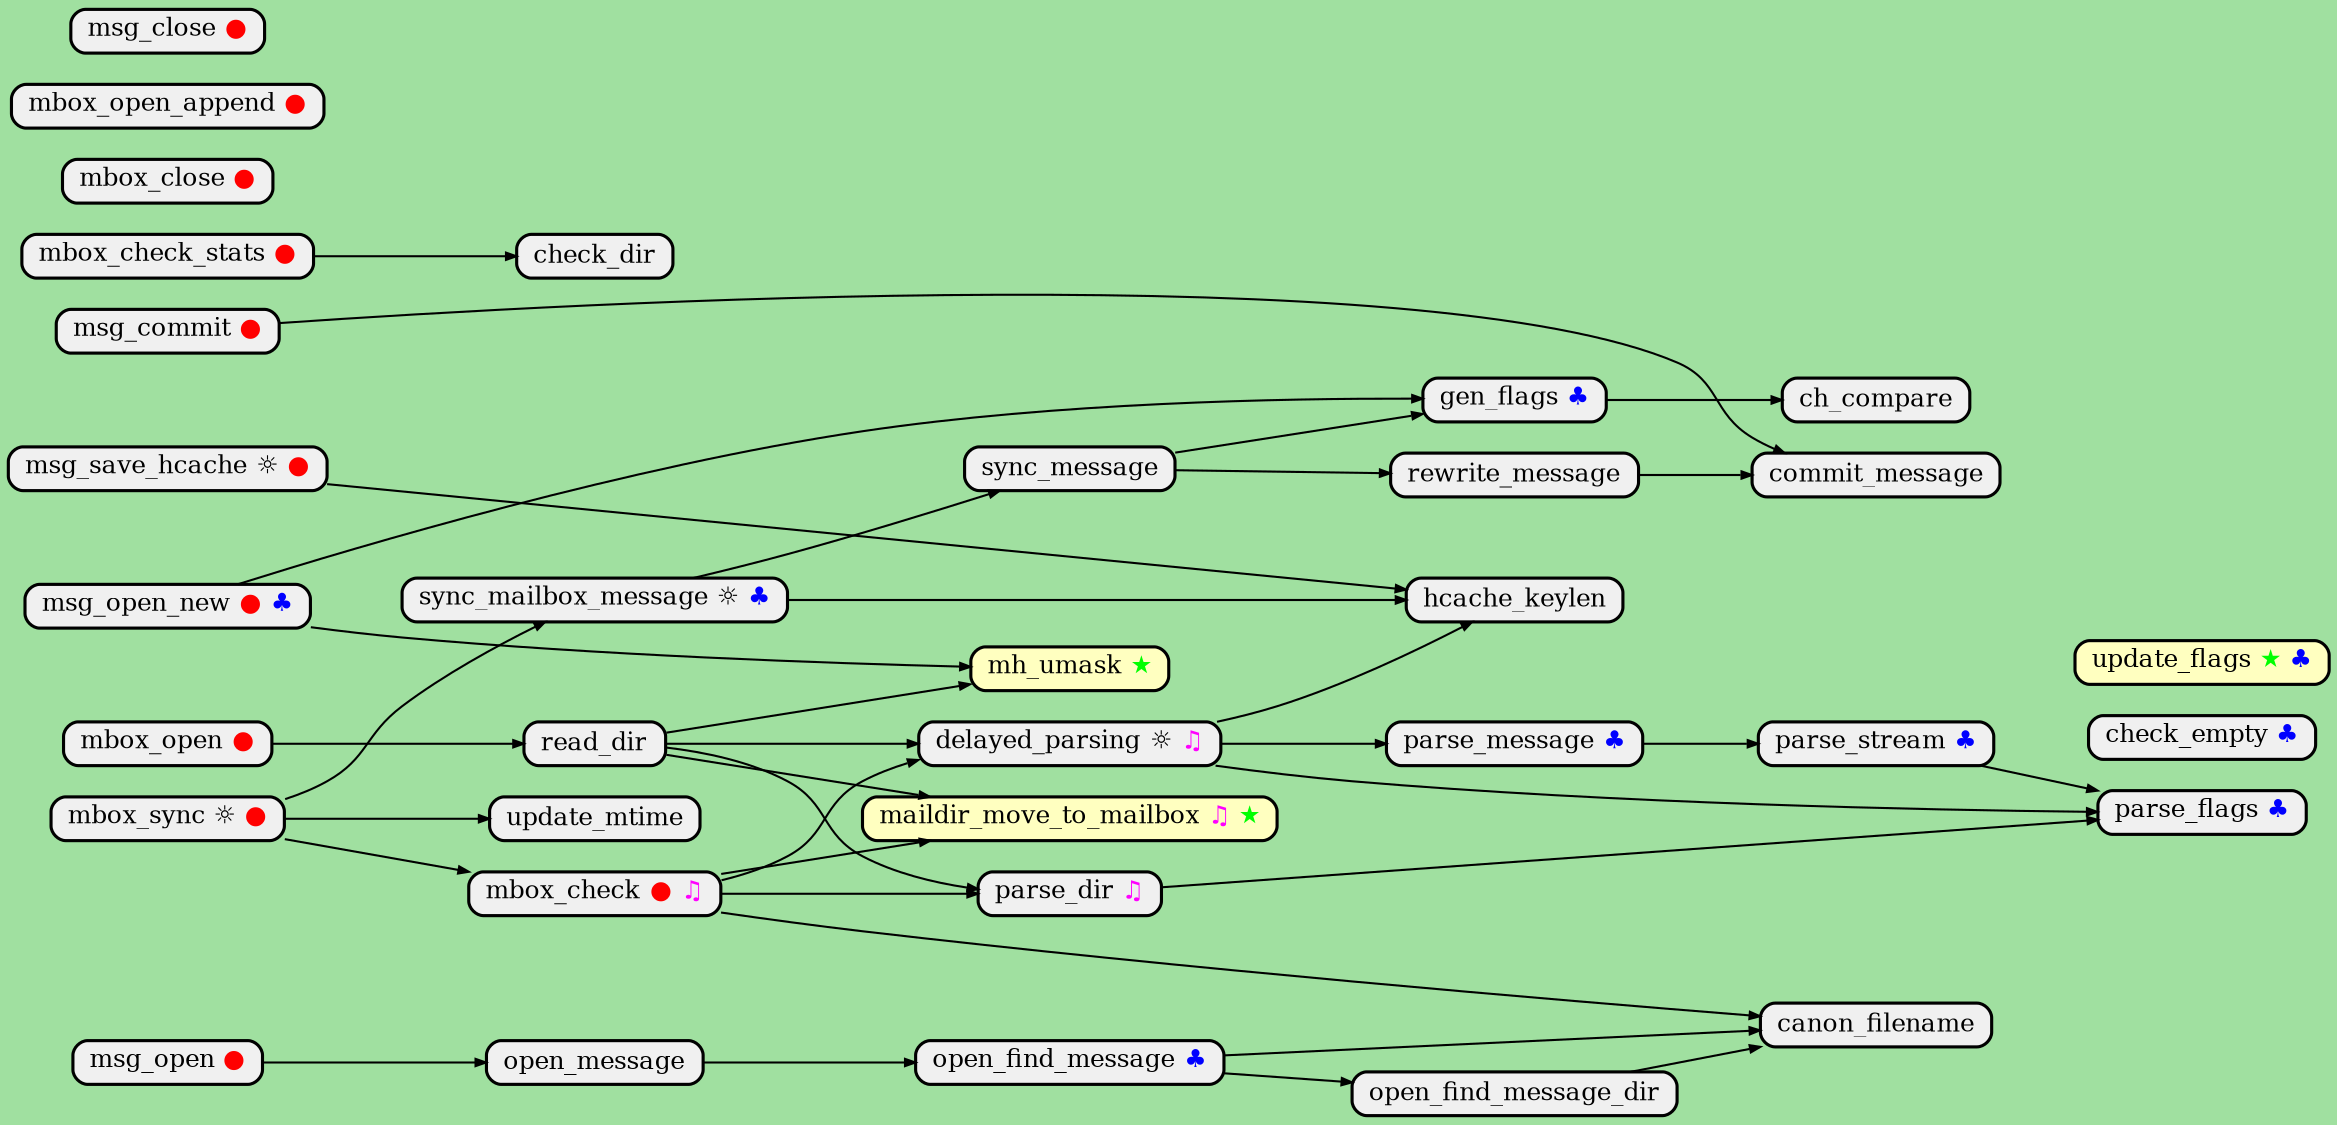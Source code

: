 digraph maildir // 2020-09-21
{
	// ☼ Black   - Uses hcache
	// ♣ Blue    - External caller
	// ★ Green   - Shared with MH
	// ♫ Magenta - Uses MdEmail
	// ● Red     - MXAPI
	graph [
		rankdir="LR"
		nodesep="0.2"
		ranksep="0.5"
		compound="true"
		bgcolor="#a0e0a0"
	]

	node [
		shape="Mrecord"
		fontsize="12"
		fillcolor="#ffffff"
		style="filled"
		height="0.2"
		penwidth="1.5"
		color="black"
	]

	edge [
		penwidth="1.0"
		arrowsize="0.5"
		color="#000000"
	]

	// Maildir functions
	node [ fillcolor="#f0f0f0" ]
	ch_compare                    [ label=<ch_compare > ]
	maildir_canon_filename        [ label=<canon_filename > ]
	maildir_check_dir             [ label=<check_dir > ]
	maildir_check_empty           [ label=<check_empty <font color="blue">♣</font> > ]
	maildir_commit_message        [ label=<commit_message > ]
	maildir_delayed_parsing       [ label=<delayed_parsing <font color="black">☼</font> <font color="magenta">♫</font> > ]
	maildir_gen_flags             [ label=<gen_flags <font color="blue">♣</font> > ]
	maildir_hcache_keylen         [ label=<hcache_keylen > ]
	maildir_mbox_check            [ label=<mbox_check <font color="red">●</font> <font color="magenta">♫</font> > ]
	maildir_mbox_check_stats      [ label=<mbox_check_stats <font color="red">●</font> > ]
	maildir_mbox_close            [ label=<mbox_close <font color="red">●</font> > ]
	maildir_mbox_open             [ label=<mbox_open <font color="red">●</font> > ]
	maildir_mbox_open_append      [ label=<mbox_open_append <font color="red">●</font> > ]
	maildir_mbox_sync             [ label=<mbox_sync <font color="black">☼</font> <font color="red">●</font> > ]
	maildir_msg_close             [ label=<msg_close <font color="red">●</font> > ]
	maildir_msg_commit            [ label=<msg_commit <font color="red">●</font> > ]
	maildir_msg_open              [ label=<msg_open <font color="red">●</font> > ]
	maildir_msg_open_new          [ label=<msg_open_new <font color="red">●</font> <font color="blue">♣</font> > ]
	maildir_msg_save_hcache       [ label=<msg_save_hcache <font color="black">☼</font> <font color="red">●</font> > ]
	maildir_open_find_message     [ label=<open_find_message <font color="blue">♣</font> > ]
	maildir_open_find_message_dir [ label=<open_find_message_dir > ]
	maildir_open_message          [ label=<open_message > ]
	maildir_parse_dir             [ label=<parse_dir <font color="magenta">♫</font> > ]
	maildir_parse_flags           [ label=<parse_flags <font color="blue">♣</font> > ]
	maildir_parse_message         [ label=<parse_message <font color="blue">♣</font> > ]
	maildir_parse_stream          [ label=<parse_stream <font color="blue">♣</font> > ]
	maildir_read_dir              [ label=<read_dir > ]
	maildir_rewrite_message       [ label=<rewrite_message > ]
	maildir_sync_mailbox_message  [ label=<sync_mailbox_message <font color="black">☼</font> <font color="blue">♣</font> > ]
	maildir_sync_message          [ label=<sync_message > ]
	maildir_update_mtime          [ label=<update_mtime > ]

	node [ fillcolor="#ffffc0" ]

	// Shared functions
	maildir_move_to_mailbox       [ label=<maildir_move_to_mailbox <font color="magenta">♫</font> <font color="green">★</font> > ]
	maildir_update_flags          [ label=<update_flags <font color="green">★</font> <font color="blue">♣</font> > ]
	mh_umask                      [ label=<mh_umask <font color="green">★</font> > ]

	{ rank=same maildir_mbox_check_stats maildir_mbox_close maildir_mbox_open maildir_mbox_open_append maildir_mbox_sync maildir_msg_close maildir_msg_commit maildir_msg_open maildir_msg_open_new maildir_msg_save_hcache }
	{ rank=max maildir_check_empty maildir_update_flags }

	maildir_delayed_parsing       -> maildir_hcache_keylen
	maildir_delayed_parsing       -> maildir_parse_flags
	maildir_delayed_parsing       -> maildir_parse_message
	maildir_gen_flags             -> ch_compare
	maildir_mbox_check            -> maildir_canon_filename
	maildir_mbox_check            -> maildir_delayed_parsing
	maildir_mbox_check            -> maildir_move_to_mailbox
	maildir_mbox_check            -> maildir_parse_dir
	maildir_mbox_check_stats      -> maildir_check_dir
	maildir_mbox_open             -> maildir_read_dir
	maildir_mbox_sync             -> maildir_mbox_check
	maildir_mbox_sync             -> maildir_sync_mailbox_message
	maildir_mbox_sync             -> maildir_update_mtime
	maildir_msg_commit            -> maildir_commit_message
	maildir_msg_open              -> maildir_open_message
	maildir_msg_open_new          -> maildir_gen_flags
	maildir_msg_open_new          -> mh_umask
	maildir_msg_save_hcache       -> maildir_hcache_keylen
	maildir_open_find_message     -> maildir_canon_filename
	maildir_open_find_message     -> maildir_open_find_message_dir
	maildir_open_find_message_dir -> maildir_canon_filename
	maildir_open_message          -> maildir_open_find_message
	maildir_parse_dir             -> maildir_parse_flags
	maildir_parse_message         -> maildir_parse_stream
	maildir_parse_stream          -> maildir_parse_flags
	maildir_read_dir              -> maildir_delayed_parsing
	maildir_read_dir              -> maildir_move_to_mailbox
	maildir_read_dir              -> maildir_parse_dir
	maildir_read_dir              -> mh_umask
	maildir_rewrite_message       -> maildir_commit_message
	maildir_sync_mailbox_message  -> maildir_hcache_keylen
	maildir_sync_mailbox_message  -> maildir_sync_message
	maildir_sync_message          -> maildir_gen_flags
	maildir_sync_message          -> maildir_rewrite_message

}
